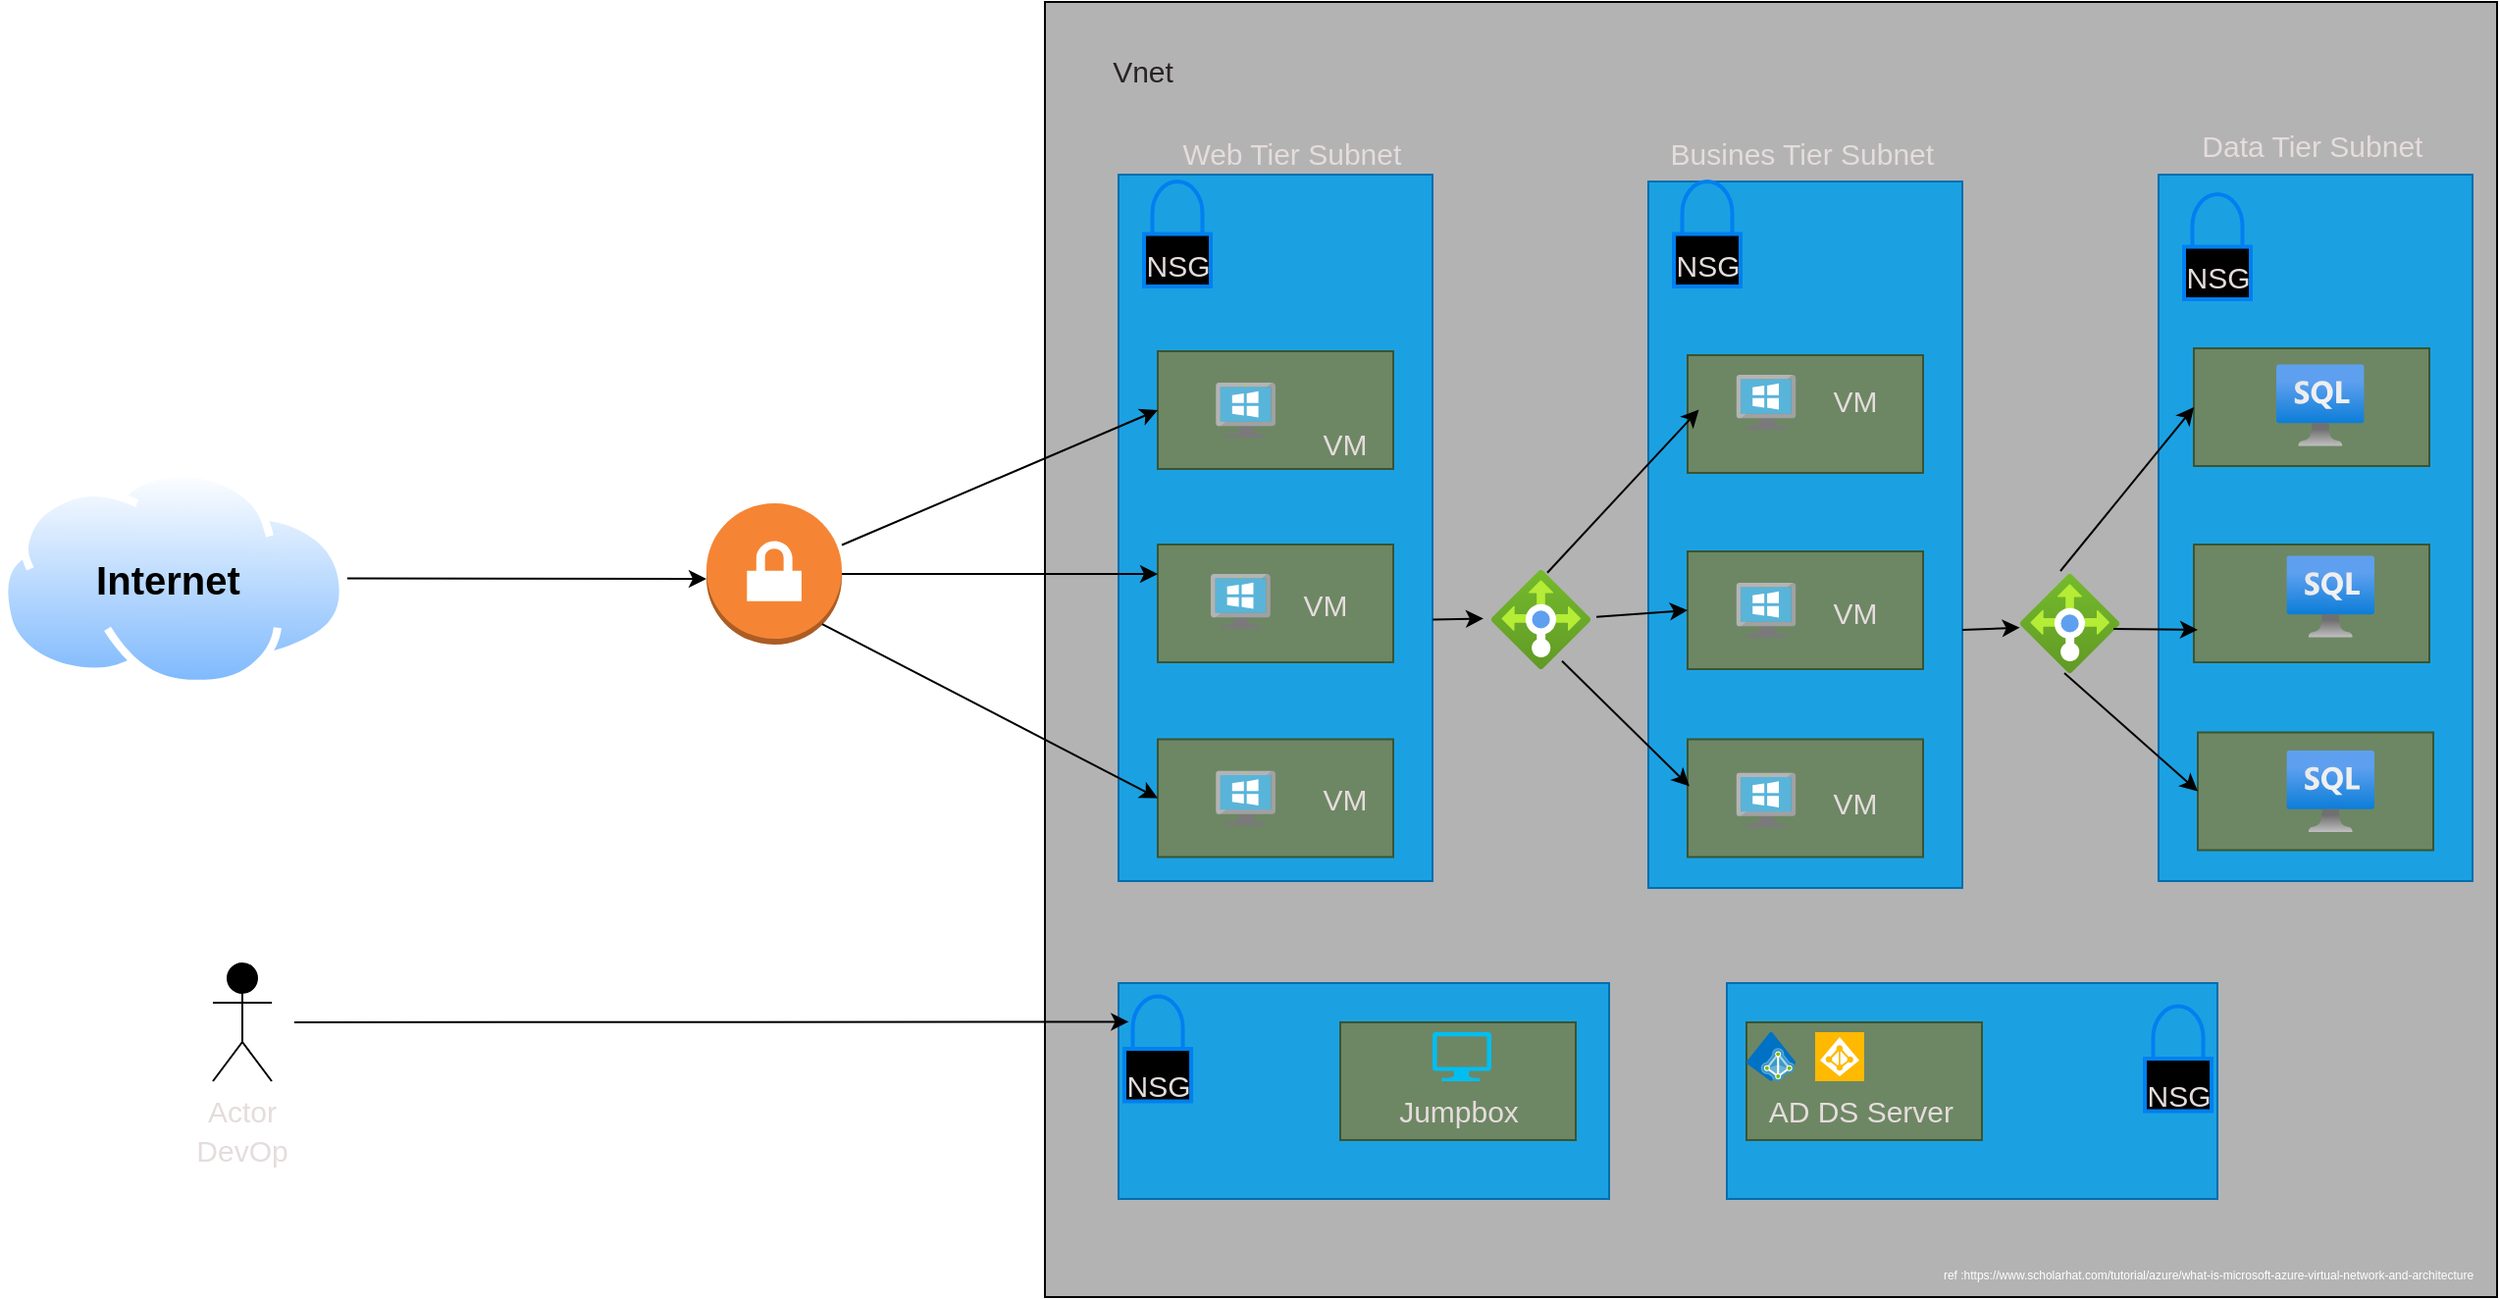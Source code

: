 <mxfile>
    <diagram id="BEx1KlyscQ8PHA5aSKQq" name="Page-1">
        <mxGraphModel dx="1412" dy="2561" grid="1" gridSize="10" guides="1" tooltips="1" connect="1" arrows="1" fold="1" page="1" pageScale="1" pageWidth="2336" pageHeight="1654" math="0" shadow="0">
            <root>
                <mxCell id="0"/>
                <mxCell id="1" parent="0"/>
                <mxCell id="67" style="edgeStyle=none;html=1;exitX=1;exitY=0.5;exitDx=0;exitDy=0;fontSize=15;fontColor=#e5dcdc;" edge="1" parent="1" source="2">
                    <mxGeometry relative="1" as="geometry">
                        <mxPoint x="480" y="114" as="targetPoint"/>
                    </mxGeometry>
                </mxCell>
                <mxCell id="2" value="" style="aspect=fixed;perimeter=ellipsePerimeter;html=1;align=center;shadow=0;dashed=0;spacingTop=3;image;image=img/lib/active_directory/internet_cloud.svg;" vertex="1" parent="1">
                    <mxGeometry x="120" y="58" width="176.98" height="111.5" as="geometry"/>
                </mxCell>
                <mxCell id="3" value="&lt;font size=&quot;1&quot; color=&quot;#000000&quot;&gt;&lt;b style=&quot;font-size: 20px;&quot;&gt;Internet&amp;nbsp;&lt;/b&gt;&lt;/font&gt;" style="text;html=1;align=center;verticalAlign=middle;resizable=0;points=[];autosize=1;strokeColor=none;fillColor=none;" vertex="1" parent="1">
                    <mxGeometry x="158.49" y="93.75" width="100" height="40" as="geometry"/>
                </mxCell>
                <mxCell id="4" value="" style="outlineConnect=0;dashed=0;verticalLabelPosition=bottom;verticalAlign=top;align=center;html=1;shape=mxgraph.aws3.vpn_gateway;fillColor=#F58534;gradientColor=none;fontSize=20;fontColor=#000000;" vertex="1" parent="1">
                    <mxGeometry x="480" y="75.5" width="69" height="72" as="geometry"/>
                </mxCell>
                <mxCell id="5" value="" style="whiteSpace=wrap;html=1;fontSize=20;fontColor=#000000;fillColor=#B3B3B3;" vertex="1" parent="1">
                    <mxGeometry x="652.5" y="-180" width="740" height="660" as="geometry"/>
                </mxCell>
                <mxCell id="6" value="" style="whiteSpace=wrap;html=1;fontSize=20;fontColor=#ffffff;fillColor=#1ba1e2;strokeColor=#006EAF;" vertex="1" parent="1">
                    <mxGeometry x="690" y="-92" width="160" height="360" as="geometry"/>
                </mxCell>
                <mxCell id="7" value="" style="whiteSpace=wrap;html=1;fontSize=20;fontColor=#ffffff;fillColor=#1ba1e2;strokeColor=#006EAF;" vertex="1" parent="1">
                    <mxGeometry x="960" y="-88.5" width="160" height="360" as="geometry"/>
                </mxCell>
                <mxCell id="8" value="" style="whiteSpace=wrap;html=1;fontSize=20;fontColor=#ffffff;fillColor=#1ba1e2;strokeColor=#006EAF;" vertex="1" parent="1">
                    <mxGeometry x="1220" y="-92" width="160" height="360" as="geometry"/>
                </mxCell>
                <mxCell id="9" value="" style="whiteSpace=wrap;html=1;fontSize=20;fontColor=#ffffff;fillColor=#1ba1e2;strokeColor=#006EAF;" vertex="1" parent="1">
                    <mxGeometry x="690" y="320" width="250" height="110" as="geometry"/>
                </mxCell>
                <mxCell id="10" value="" style="whiteSpace=wrap;html=1;fontSize=20;fontColor=#ffffff;fillColor=#1ba1e2;strokeColor=#006EAF;" vertex="1" parent="1">
                    <mxGeometry x="1000" y="320" width="250" height="110" as="geometry"/>
                </mxCell>
                <mxCell id="12" value="" style="whiteSpace=wrap;html=1;fontSize=20;fontColor=#ffffff;fillColor=#6d8764;strokeColor=#3A5431;" vertex="1" parent="1">
                    <mxGeometry x="710" y="-2" width="120" height="60" as="geometry"/>
                </mxCell>
                <mxCell id="13" value="" style="whiteSpace=wrap;html=1;fontSize=20;fontColor=#ffffff;fillColor=#6d8764;strokeColor=#3A5431;" vertex="1" parent="1">
                    <mxGeometry x="710" y="96.5" width="120" height="60" as="geometry"/>
                </mxCell>
                <mxCell id="14" value="" style="whiteSpace=wrap;html=1;fontSize=20;fontColor=#ffffff;fillColor=#6d8764;strokeColor=#3A5431;" vertex="1" parent="1">
                    <mxGeometry x="710" y="195.75" width="120" height="60" as="geometry"/>
                </mxCell>
                <mxCell id="19" value="" style="whiteSpace=wrap;html=1;fontSize=20;fontColor=#ffffff;fillColor=#6d8764;strokeColor=#3A5431;" vertex="1" parent="1">
                    <mxGeometry x="980" width="120" height="60" as="geometry"/>
                </mxCell>
                <mxCell id="20" value="" style="whiteSpace=wrap;html=1;fontSize=20;fontColor=#ffffff;fillColor=#6d8764;strokeColor=#3A5431;" vertex="1" parent="1">
                    <mxGeometry x="980" y="100" width="120" height="60" as="geometry"/>
                </mxCell>
                <mxCell id="21" value="" style="whiteSpace=wrap;html=1;fontSize=20;fontColor=#ffffff;fillColor=#6d8764;strokeColor=#3A5431;" vertex="1" parent="1">
                    <mxGeometry x="980" y="195.75" width="120" height="60" as="geometry"/>
                </mxCell>
                <mxCell id="22" value="" style="whiteSpace=wrap;html=1;fontSize=20;fontColor=#ffffff;fillColor=#6d8764;strokeColor=#3A5431;" vertex="1" parent="1">
                    <mxGeometry x="1238" y="-3.5" width="120" height="60" as="geometry"/>
                </mxCell>
                <mxCell id="23" value="" style="whiteSpace=wrap;html=1;fontSize=20;fontColor=#ffffff;fillColor=#6d8764;strokeColor=#3A5431;" vertex="1" parent="1">
                    <mxGeometry x="1238" y="96.5" width="120" height="60" as="geometry"/>
                </mxCell>
                <mxCell id="24" value="" style="whiteSpace=wrap;html=1;fontSize=20;fontColor=#ffffff;fillColor=#6d8764;strokeColor=#3A5431;" vertex="1" parent="1">
                    <mxGeometry x="1240" y="192.25" width="120" height="60" as="geometry"/>
                </mxCell>
                <mxCell id="25" value="" style="whiteSpace=wrap;html=1;fontSize=20;fontColor=#ffffff;fillColor=#6d8764;strokeColor=#3A5431;" vertex="1" parent="1">
                    <mxGeometry x="1010" y="340" width="120" height="60" as="geometry"/>
                </mxCell>
                <mxCell id="28" value="" style="html=1;verticalLabelPosition=bottom;align=center;labelBackgroundColor=#ffffff;verticalAlign=top;strokeWidth=2;strokeColor=#0080F0;shadow=0;dashed=0;shape=mxgraph.ios7.icons.locked;fontSize=20;fontColor=#000000;fillColor=#000000;" vertex="1" parent="1">
                    <mxGeometry x="703" y="-88.5" width="34" height="53.5" as="geometry"/>
                </mxCell>
                <mxCell id="29" value="&lt;font style=&quot;font-size: 15px;&quot; color=&quot;#e5dcdc&quot;&gt;NSG&lt;/font&gt;" style="text;html=1;align=center;verticalAlign=middle;resizable=0;points=[];autosize=1;strokeColor=none;fillColor=none;fontSize=20;fontColor=#000000;" vertex="1" parent="1">
                    <mxGeometry x="690" y="-68.5" width="60" height="40" as="geometry"/>
                </mxCell>
                <mxCell id="30" value="" style="html=1;verticalLabelPosition=bottom;align=center;labelBackgroundColor=#ffffff;verticalAlign=top;strokeWidth=2;strokeColor=#0080F0;shadow=0;dashed=0;shape=mxgraph.ios7.icons.locked;fontSize=20;fontColor=#000000;fillColor=#000000;" vertex="1" parent="1">
                    <mxGeometry x="973" y="-88.5" width="34" height="53.5" as="geometry"/>
                </mxCell>
                <mxCell id="31" value="&lt;font style=&quot;font-size: 15px;&quot; color=&quot;#e5dcdc&quot;&gt;NSG&lt;/font&gt;" style="text;html=1;align=center;verticalAlign=middle;resizable=0;points=[];autosize=1;strokeColor=none;fillColor=none;fontSize=20;fontColor=#000000;" vertex="1" parent="1">
                    <mxGeometry x="960" y="-68.5" width="60" height="40" as="geometry"/>
                </mxCell>
                <mxCell id="32" value="" style="html=1;verticalLabelPosition=bottom;align=center;labelBackgroundColor=#ffffff;verticalAlign=top;strokeWidth=2;strokeColor=#0080F0;shadow=0;dashed=0;shape=mxgraph.ios7.icons.locked;fontSize=20;fontColor=#000000;fillColor=#000000;" vertex="1" parent="1">
                    <mxGeometry x="1233" y="-82" width="34" height="53.5" as="geometry"/>
                </mxCell>
                <mxCell id="33" value="&lt;font style=&quot;font-size: 15px;&quot; color=&quot;#e5dcdc&quot;&gt;NSG&lt;/font&gt;" style="text;html=1;align=center;verticalAlign=middle;resizable=0;points=[];autosize=1;strokeColor=none;fillColor=none;fontSize=20;fontColor=#000000;" vertex="1" parent="1">
                    <mxGeometry x="1220" y="-62" width="60" height="40" as="geometry"/>
                </mxCell>
                <mxCell id="34" value="" style="whiteSpace=wrap;html=1;fontSize=20;fontColor=#ffffff;fillColor=#6d8764;strokeColor=#3A5431;" vertex="1" parent="1">
                    <mxGeometry x="803" y="340" width="120" height="60" as="geometry"/>
                </mxCell>
                <mxCell id="37" value="" style="html=1;verticalLabelPosition=bottom;align=center;labelBackgroundColor=#ffffff;verticalAlign=top;strokeWidth=2;strokeColor=#0080F0;shadow=0;dashed=0;shape=mxgraph.ios7.icons.locked;fontSize=20;fontColor=#000000;fillColor=#000000;" vertex="1" parent="1">
                    <mxGeometry x="693.02" y="326.75" width="34" height="53.5" as="geometry"/>
                </mxCell>
                <mxCell id="36" value="&lt;font style=&quot;font-size: 15px;&quot; color=&quot;#e5dcdc&quot;&gt;NSG&lt;/font&gt;" style="text;html=1;align=center;verticalAlign=middle;resizable=0;points=[];autosize=1;strokeColor=none;fillColor=none;fontSize=20;fontColor=#000000;" vertex="1" parent="1">
                    <mxGeometry x="680" y="350.25" width="60" height="40" as="geometry"/>
                </mxCell>
                <mxCell id="40" value="" style="html=1;verticalLabelPosition=bottom;align=center;labelBackgroundColor=#ffffff;verticalAlign=top;strokeWidth=2;strokeColor=#0080F0;shadow=0;dashed=0;shape=mxgraph.ios7.icons.locked;fontSize=20;fontColor=#000000;fillColor=#000000;" vertex="1" parent="1">
                    <mxGeometry x="1213.02" y="331.75" width="34" height="53.5" as="geometry"/>
                </mxCell>
                <mxCell id="41" value="&lt;font style=&quot;font-size: 15px;&quot; color=&quot;#e5dcdc&quot;&gt;NSG&lt;/font&gt;" style="text;html=1;align=center;verticalAlign=middle;resizable=0;points=[];autosize=1;strokeColor=none;fillColor=none;fontSize=20;fontColor=#000000;" vertex="1" parent="1">
                    <mxGeometry x="1200" y="355.25" width="60" height="40" as="geometry"/>
                </mxCell>
                <mxCell id="42" value="AD DS Server&amp;nbsp;" style="text;html=1;align=center;verticalAlign=middle;resizable=0;points=[];autosize=1;strokeColor=none;fillColor=none;fontSize=15;fontColor=#e5dcdc;" vertex="1" parent="1">
                    <mxGeometry x="1010" y="370" width="120" height="30" as="geometry"/>
                </mxCell>
                <mxCell id="43" value="VM" style="text;html=1;align=center;verticalAlign=middle;resizable=0;points=[];autosize=1;strokeColor=none;fillColor=none;fontSize=15;fontColor=#e5dcdc;" vertex="1" parent="1">
                    <mxGeometry x="780" y="30" width="50" height="30" as="geometry"/>
                </mxCell>
                <mxCell id="44" value="VM" style="text;html=1;align=center;verticalAlign=middle;resizable=0;points=[];autosize=1;strokeColor=none;fillColor=none;fontSize=15;fontColor=#e5dcdc;" vertex="1" parent="1">
                    <mxGeometry x="770" y="111.5" width="50" height="30" as="geometry"/>
                </mxCell>
                <mxCell id="45" value="VM" style="text;html=1;align=center;verticalAlign=middle;resizable=0;points=[];autosize=1;strokeColor=none;fillColor=none;fontSize=15;fontColor=#e5dcdc;" vertex="1" parent="1">
                    <mxGeometry x="780" y="210.75" width="50" height="30" as="geometry"/>
                </mxCell>
                <mxCell id="48" value="" style="sketch=0;aspect=fixed;html=1;points=[];align=center;image;fontSize=12;image=img/lib/mscae/VirtualMachineWindows.svg;fontColor=#e5dcdc;fillColor=#000000;" vertex="1" parent="1">
                    <mxGeometry x="739.57" y="14" width="30.43" height="28" as="geometry"/>
                </mxCell>
                <mxCell id="49" value="" style="sketch=0;aspect=fixed;html=1;points=[];align=center;image;fontSize=12;image=img/lib/mscae/VirtualMachineWindows.svg;fontColor=#e5dcdc;fillColor=#000000;" vertex="1" parent="1">
                    <mxGeometry x="737.0" y="111.5" width="30.43" height="28" as="geometry"/>
                </mxCell>
                <mxCell id="50" value="" style="sketch=0;aspect=fixed;html=1;points=[];align=center;image;fontSize=12;image=img/lib/mscae/VirtualMachineWindows.svg;fontColor=#e5dcdc;fillColor=#000000;" vertex="1" parent="1">
                    <mxGeometry x="739.57" y="211.75" width="30.43" height="28" as="geometry"/>
                </mxCell>
                <mxCell id="51" value="" style="sketch=0;aspect=fixed;html=1;points=[];align=center;image;fontSize=12;image=img/lib/mscae/VirtualMachineWindows.svg;fontColor=#e5dcdc;fillColor=#000000;" vertex="1" parent="1">
                    <mxGeometry x="1004.79" y="10" width="30.43" height="28" as="geometry"/>
                </mxCell>
                <mxCell id="52" value="" style="sketch=0;aspect=fixed;html=1;points=[];align=center;image;fontSize=12;image=img/lib/mscae/VirtualMachineWindows.svg;fontColor=#e5dcdc;fillColor=#000000;" vertex="1" parent="1">
                    <mxGeometry x="1004.78" y="116" width="30.43" height="28" as="geometry"/>
                </mxCell>
                <mxCell id="53" value="" style="sketch=0;aspect=fixed;html=1;points=[];align=center;image;fontSize=12;image=img/lib/mscae/VirtualMachineWindows.svg;fontColor=#e5dcdc;fillColor=#000000;" vertex="1" parent="1">
                    <mxGeometry x="1004.78" y="212.75" width="30.43" height="28" as="geometry"/>
                </mxCell>
                <mxCell id="54" value="VM" style="text;html=1;align=center;verticalAlign=middle;resizable=0;points=[];autosize=1;strokeColor=none;fillColor=none;fontSize=15;fontColor=#e5dcdc;" vertex="1" parent="1">
                    <mxGeometry x="1040" y="8" width="50" height="30" as="geometry"/>
                </mxCell>
                <mxCell id="55" value="VM" style="text;html=1;align=center;verticalAlign=middle;resizable=0;points=[];autosize=1;strokeColor=none;fillColor=none;fontSize=15;fontColor=#e5dcdc;" vertex="1" parent="1">
                    <mxGeometry x="1040" y="116" width="50" height="30" as="geometry"/>
                </mxCell>
                <mxCell id="56" value="VM" style="text;html=1;align=center;verticalAlign=middle;resizable=0;points=[];autosize=1;strokeColor=none;fillColor=none;fontSize=15;fontColor=#e5dcdc;" vertex="1" parent="1">
                    <mxGeometry x="1040" y="212.75" width="50" height="30" as="geometry"/>
                </mxCell>
                <mxCell id="57" value="" style="aspect=fixed;html=1;points=[];align=center;image;fontSize=12;image=img/lib/azure2/databases/Azure_SQL_VM.svg;fontColor=#e5dcdc;fillColor=#000000;" vertex="1" parent="1">
                    <mxGeometry x="1280" y="4.5" width="44.8" height="42" as="geometry"/>
                </mxCell>
                <mxCell id="58" value="" style="aspect=fixed;html=1;points=[];align=center;image;fontSize=12;image=img/lib/azure2/databases/Azure_SQL_VM.svg;fontColor=#e5dcdc;fillColor=#000000;" vertex="1" parent="1">
                    <mxGeometry x="1285.2" y="102" width="44.8" height="42" as="geometry"/>
                </mxCell>
                <mxCell id="59" value="" style="aspect=fixed;html=1;points=[];align=center;image;fontSize=12;image=img/lib/azure2/databases/Azure_SQL_VM.svg;fontColor=#e5dcdc;fillColor=#000000;" vertex="1" parent="1">
                    <mxGeometry x="1285.2" y="201.25" width="44.8" height="42" as="geometry"/>
                </mxCell>
                <mxCell id="60" value="Web Tier Subnet&amp;nbsp;" style="text;html=1;align=center;verticalAlign=middle;resizable=0;points=[];autosize=1;strokeColor=none;fillColor=none;fontSize=15;fontColor=#e5dcdc;" vertex="1" parent="1">
                    <mxGeometry x="710" y="-118.5" width="140" height="30" as="geometry"/>
                </mxCell>
                <mxCell id="61" value="Busines Tier Subnet&amp;nbsp;" style="text;html=1;align=center;verticalAlign=middle;resizable=0;points=[];autosize=1;strokeColor=none;fillColor=none;fontSize=15;fontColor=#e5dcdc;" vertex="1" parent="1">
                    <mxGeometry x="960" y="-118.5" width="160" height="30" as="geometry"/>
                </mxCell>
                <mxCell id="62" value="Data Tier Subnet&amp;nbsp;" style="text;html=1;align=center;verticalAlign=middle;resizable=0;points=[];autosize=1;strokeColor=none;fillColor=none;fontSize=15;fontColor=#e5dcdc;" vertex="1" parent="1">
                    <mxGeometry x="1230" y="-122" width="140" height="30" as="geometry"/>
                </mxCell>
                <mxCell id="63" value="" style="verticalLabelPosition=bottom;html=1;verticalAlign=top;align=center;strokeColor=none;fillColor=#00BEF2;shape=mxgraph.azure.computer;pointerEvents=1;fontSize=15;fontColor=#e5dcdc;" vertex="1" parent="1">
                    <mxGeometry x="850" y="345" width="30" height="25" as="geometry"/>
                </mxCell>
                <mxCell id="64" value="Jumpbox&lt;br&gt;" style="text;html=1;align=center;verticalAlign=middle;resizable=0;points=[];autosize=1;strokeColor=none;fillColor=none;fontSize=15;fontColor=#e5dcdc;" vertex="1" parent="1">
                    <mxGeometry x="823" y="370" width="80" height="30" as="geometry"/>
                </mxCell>
                <mxCell id="65" value="" style="sketch=0;aspect=fixed;html=1;points=[];align=center;image;fontSize=12;image=img/lib/mscae/Azure_AD_Identity_Protection.svg;fontColor=#e5dcdc;fillColor=#000000;" vertex="1" parent="1">
                    <mxGeometry x="1045" y="345" width="25" height="25" as="geometry"/>
                </mxCell>
                <mxCell id="66" value="" style="sketch=0;aspect=fixed;html=1;points=[];align=center;image;fontSize=12;image=img/lib/mscae/Azure_AD_Domain_Services.svg;fontColor=#e5dcdc;fillColor=#000000;" vertex="1" parent="1">
                    <mxGeometry x="1010" y="345" width="25" height="25" as="geometry"/>
                </mxCell>
                <mxCell id="69" value="Actor" style="shape=umlActor;verticalLabelPosition=bottom;verticalAlign=top;html=1;outlineConnect=0;fontSize=15;fontColor=#e5dcdc;fillColor=#000000;" vertex="1" parent="1">
                    <mxGeometry x="228.49" y="310" width="30" height="60" as="geometry"/>
                </mxCell>
                <mxCell id="70" value="DevOp" style="text;html=1;align=center;verticalAlign=middle;resizable=0;points=[];autosize=1;strokeColor=none;fillColor=none;fontSize=15;fontColor=#e5dcdc;" vertex="1" parent="1">
                    <mxGeometry x="208" y="390.25" width="70" height="30" as="geometry"/>
                </mxCell>
                <mxCell id="71" value="" style="aspect=fixed;html=1;points=[];align=center;image;fontSize=12;image=img/lib/azure2/networking/Load_Balancers.svg;fontColor=#e5dcdc;fillColor=#000000;" vertex="1" parent="1">
                    <mxGeometry x="880" y="109.5" width="50.5" height="50.5" as="geometry"/>
                </mxCell>
                <mxCell id="73" value="" style="aspect=fixed;html=1;points=[];align=center;image;fontSize=12;image=img/lib/azure2/networking/Load_Balancers.svg;fontColor=#e5dcdc;fillColor=#000000;" vertex="1" parent="1">
                    <mxGeometry x="1149.5" y="111.5" width="50.5" height="50.5" as="geometry"/>
                </mxCell>
                <mxCell id="74" value="" style="endArrow=classic;html=1;fontSize=15;fontColor=#e5dcdc;entryX=0;entryY=0.5;entryDx=0;entryDy=0;" edge="1" parent="1" source="4" target="12">
                    <mxGeometry width="50" height="50" relative="1" as="geometry">
                        <mxPoint x="710" y="140" as="sourcePoint"/>
                        <mxPoint x="760" y="90" as="targetPoint"/>
                    </mxGeometry>
                </mxCell>
                <mxCell id="75" style="edgeStyle=none;html=1;exitX=1;exitY=0.5;exitDx=0;exitDy=0;exitPerimeter=0;entryX=0;entryY=0.25;entryDx=0;entryDy=0;fontSize=15;fontColor=#e5dcdc;" edge="1" parent="1" source="4" target="13">
                    <mxGeometry relative="1" as="geometry"/>
                </mxCell>
                <mxCell id="76" style="edgeStyle=none;html=1;exitX=0.855;exitY=0.855;exitDx=0;exitDy=0;exitPerimeter=0;entryX=0;entryY=0.5;entryDx=0;entryDy=0;fontSize=15;fontColor=#e5dcdc;" edge="1" parent="1" source="4" target="14">
                    <mxGeometry relative="1" as="geometry"/>
                </mxCell>
                <mxCell id="78" value="" style="endArrow=classic;html=1;fontSize=15;fontColor=#e5dcdc;entryX=-0.079;entryY=0.489;entryDx=0;entryDy=0;entryPerimeter=0;exitX=1.001;exitY=0.63;exitDx=0;exitDy=0;exitPerimeter=0;" edge="1" parent="1" source="6" target="71">
                    <mxGeometry width="50" height="50" relative="1" as="geometry">
                        <mxPoint x="850" y="97" as="sourcePoint"/>
                        <mxPoint x="760" y="90" as="targetPoint"/>
                    </mxGeometry>
                </mxCell>
                <mxCell id="79" value="" style="endArrow=classic;html=1;fontSize=15;fontColor=#e5dcdc;entryX=-0.003;entryY=0.541;entryDx=0;entryDy=0;entryPerimeter=0;" edge="1" parent="1" target="73">
                    <mxGeometry width="50" height="50" relative="1" as="geometry">
                        <mxPoint x="1120" y="140" as="sourcePoint"/>
                        <mxPoint x="1150" y="100" as="targetPoint"/>
                    </mxGeometry>
                </mxCell>
                <mxCell id="81" value="" style="endArrow=classic;html=1;fontSize=15;fontColor=#e5dcdc;entryX=0;entryY=0.5;entryDx=0;entryDy=0;exitX=0.565;exitY=0.027;exitDx=0;exitDy=0;exitPerimeter=0;" edge="1" parent="1" source="71">
                    <mxGeometry width="50" height="50" relative="1" as="geometry">
                        <mxPoint x="931" y="76" as="sourcePoint"/>
                        <mxPoint x="985.75" y="27.74" as="targetPoint"/>
                    </mxGeometry>
                </mxCell>
                <mxCell id="82" value="" style="endArrow=classic;html=1;fontSize=15;fontColor=#e5dcdc;entryX=0;entryY=0.5;entryDx=0;entryDy=0;exitX=1.06;exitY=0.472;exitDx=0;exitDy=0;exitPerimeter=0;" edge="1" parent="1" source="71" target="20">
                    <mxGeometry width="50" height="50" relative="1" as="geometry">
                        <mxPoint x="941" y="86" as="sourcePoint"/>
                        <mxPoint x="995.75" y="37.74" as="targetPoint"/>
                    </mxGeometry>
                </mxCell>
                <mxCell id="83" value="" style="endArrow=classic;html=1;fontSize=15;fontColor=#e5dcdc;entryX=0.008;entryY=0.399;entryDx=0;entryDy=0;exitX=0.713;exitY=0.918;exitDx=0;exitDy=0;exitPerimeter=0;entryPerimeter=0;" edge="1" parent="1" source="71" target="21">
                    <mxGeometry width="50" height="50" relative="1" as="geometry">
                        <mxPoint x="951" y="96" as="sourcePoint"/>
                        <mxPoint x="1005.75" y="47.74" as="targetPoint"/>
                    </mxGeometry>
                </mxCell>
                <mxCell id="84" value="" style="endArrow=classic;html=1;fontSize=15;fontColor=#e5dcdc;entryX=0;entryY=0.5;entryDx=0;entryDy=0;" edge="1" parent="1" target="22">
                    <mxGeometry width="50" height="50" relative="1" as="geometry">
                        <mxPoint x="1170" y="110" as="sourcePoint"/>
                        <mxPoint x="995.75" y="37.74" as="targetPoint"/>
                    </mxGeometry>
                </mxCell>
                <mxCell id="88" value="" style="endArrow=classic;html=1;fontSize=15;fontColor=#e5dcdc;" edge="1" parent="1">
                    <mxGeometry width="50" height="50" relative="1" as="geometry">
                        <mxPoint x="1197.02" y="139.5" as="sourcePoint"/>
                        <mxPoint x="1240" y="140" as="targetPoint"/>
                    </mxGeometry>
                </mxCell>
                <mxCell id="89" value="" style="endArrow=classic;html=1;fontSize=15;fontColor=#e5dcdc;entryX=0;entryY=0.5;entryDx=0;entryDy=0;" edge="1" parent="1" target="24">
                    <mxGeometry width="50" height="50" relative="1" as="geometry">
                        <mxPoint x="1172" y="162" as="sourcePoint"/>
                        <mxPoint x="1240" y="78.5" as="targetPoint"/>
                    </mxGeometry>
                </mxCell>
                <mxCell id="90" style="edgeStyle=none;html=1;exitX=1;exitY=0.5;exitDx=0;exitDy=0;fontSize=15;fontColor=#e5dcdc;entryX=0.063;entryY=0.242;entryDx=0;entryDy=0;entryPerimeter=0;" edge="1" parent="1" target="37">
                    <mxGeometry relative="1" as="geometry">
                        <mxPoint x="453.02" y="340.25" as="targetPoint"/>
                        <mxPoint x="270.0" y="340" as="sourcePoint"/>
                    </mxGeometry>
                </mxCell>
                <mxCell id="93" value="Vnet" style="text;html=1;align=center;verticalAlign=middle;resizable=0;points=[];autosize=1;strokeColor=none;fillColor=none;fontSize=15;fontColor=#2a2323;" vertex="1" parent="1">
                    <mxGeometry x="677.02" y="-160" width="50" height="30" as="geometry"/>
                </mxCell>
                <mxCell id="94" value="&lt;font style=&quot;font-size: 6px;&quot;&gt;ref :https://www.scholarhat.com/tutorial/azure/what-is-microsoft-azure-virtual-network-and-architecture&lt;/font&gt;" style="text;html=1;align=center;verticalAlign=middle;resizable=0;points=[];autosize=1;strokeColor=none;fillColor=none;fontSize=15;fontColor=#FFFFFF;" vertex="1" parent="1">
                    <mxGeometry x="1100" y="450" width="290" height="30" as="geometry"/>
                </mxCell>
            </root>
        </mxGraphModel>
    </diagram>
</mxfile>